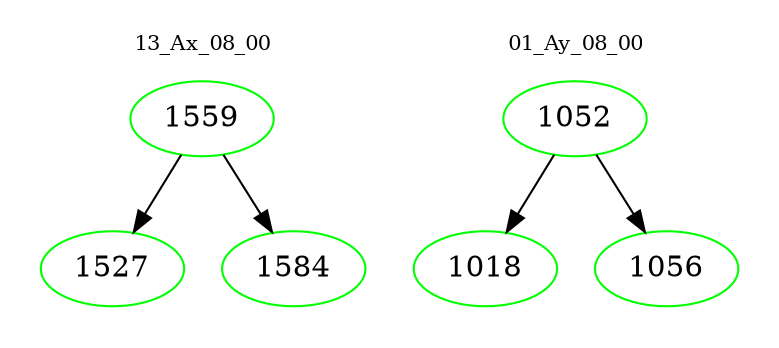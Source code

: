 digraph{
subgraph cluster_0 {
color = white
label = "13_Ax_08_00";
fontsize=10;
T0_1559 [label="1559", color="green"]
T0_1559 -> T0_1527 [color="black"]
T0_1527 [label="1527", color="green"]
T0_1559 -> T0_1584 [color="black"]
T0_1584 [label="1584", color="green"]
}
subgraph cluster_1 {
color = white
label = "01_Ay_08_00";
fontsize=10;
T1_1052 [label="1052", color="green"]
T1_1052 -> T1_1018 [color="black"]
T1_1018 [label="1018", color="green"]
T1_1052 -> T1_1056 [color="black"]
T1_1056 [label="1056", color="green"]
}
}
